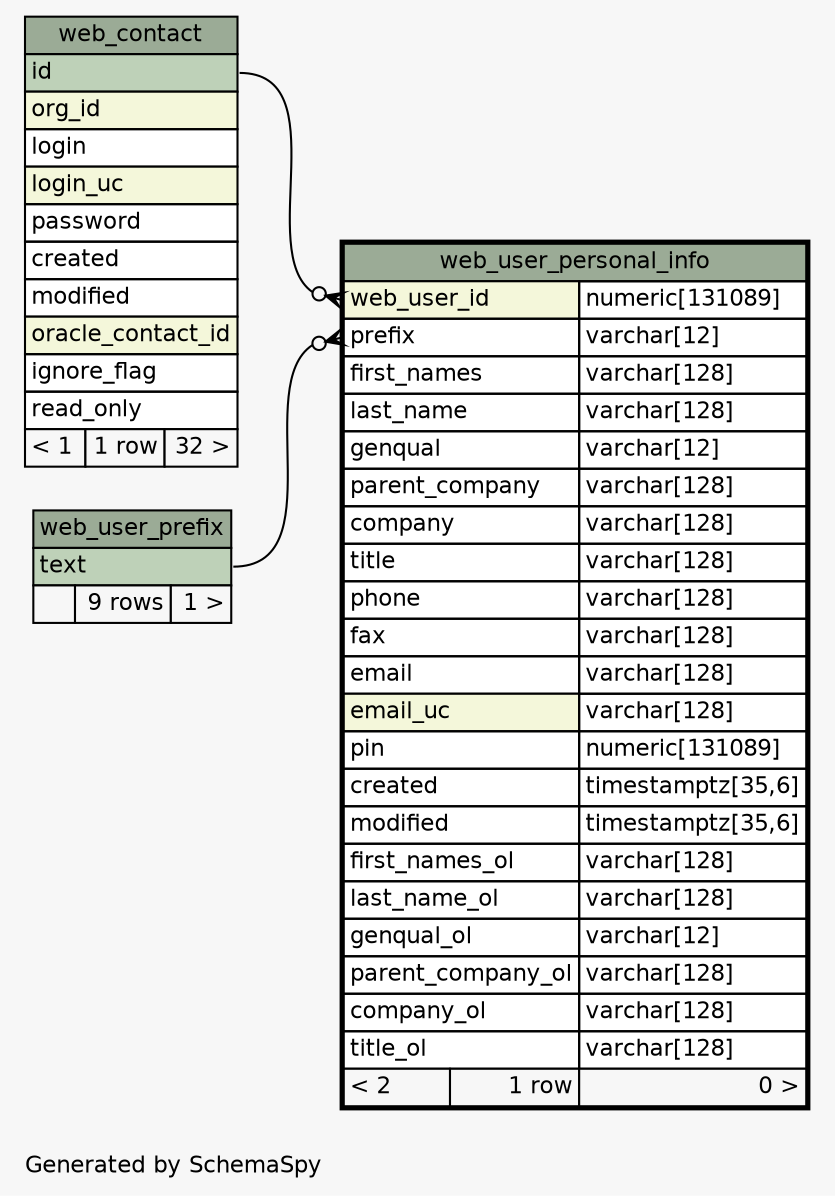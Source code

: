 // dot 2.26.0 on Linux 2.6.32-504.el6.x86_64
// SchemaSpy rev 590
digraph "oneDegreeRelationshipsDiagram" {
  graph [
    rankdir="RL"
    bgcolor="#f7f7f7"
    label="\nGenerated by SchemaSpy"
    labeljust="l"
    nodesep="0.18"
    ranksep="0.46"
    fontname="Helvetica"
    fontsize="11"
  ];
  node [
    fontname="Helvetica"
    fontsize="11"
    shape="plaintext"
  ];
  edge [
    arrowsize="0.8"
  ];
  "web_user_personal_info":"prefix":w -> "web_user_prefix":"text":e [arrowhead=none dir=back arrowtail=crowodot];
  "web_user_personal_info":"web_user_id":w -> "web_contact":"id":e [arrowhead=none dir=back arrowtail=crowodot];
  "web_contact" [
    label=<
    <TABLE BORDER="0" CELLBORDER="1" CELLSPACING="0" BGCOLOR="#ffffff">
      <TR><TD COLSPAN="3" BGCOLOR="#9bab96" ALIGN="CENTER">web_contact</TD></TR>
      <TR><TD PORT="id" COLSPAN="3" BGCOLOR="#bed1b8" ALIGN="LEFT">id</TD></TR>
      <TR><TD PORT="org_id" COLSPAN="3" BGCOLOR="#f4f7da" ALIGN="LEFT">org_id</TD></TR>
      <TR><TD PORT="login" COLSPAN="3" ALIGN="LEFT">login</TD></TR>
      <TR><TD PORT="login_uc" COLSPAN="3" BGCOLOR="#f4f7da" ALIGN="LEFT">login_uc</TD></TR>
      <TR><TD PORT="password" COLSPAN="3" ALIGN="LEFT">password</TD></TR>
      <TR><TD PORT="created" COLSPAN="3" ALIGN="LEFT">created</TD></TR>
      <TR><TD PORT="modified" COLSPAN="3" ALIGN="LEFT">modified</TD></TR>
      <TR><TD PORT="oracle_contact_id" COLSPAN="3" BGCOLOR="#f4f7da" ALIGN="LEFT">oracle_contact_id</TD></TR>
      <TR><TD PORT="ignore_flag" COLSPAN="3" ALIGN="LEFT">ignore_flag</TD></TR>
      <TR><TD PORT="read_only" COLSPAN="3" ALIGN="LEFT">read_only</TD></TR>
      <TR><TD ALIGN="LEFT" BGCOLOR="#f7f7f7">&lt; 1</TD><TD ALIGN="RIGHT" BGCOLOR="#f7f7f7">1 row</TD><TD ALIGN="RIGHT" BGCOLOR="#f7f7f7">32 &gt;</TD></TR>
    </TABLE>>
    URL="web_contact.html"
    tooltip="web_contact"
  ];
  "web_user_personal_info" [
    label=<
    <TABLE BORDER="2" CELLBORDER="1" CELLSPACING="0" BGCOLOR="#ffffff">
      <TR><TD COLSPAN="3" BGCOLOR="#9bab96" ALIGN="CENTER">web_user_personal_info</TD></TR>
      <TR><TD PORT="web_user_id" COLSPAN="2" BGCOLOR="#f4f7da" ALIGN="LEFT">web_user_id</TD><TD PORT="web_user_id.type" ALIGN="LEFT">numeric[131089]</TD></TR>
      <TR><TD PORT="prefix" COLSPAN="2" ALIGN="LEFT">prefix</TD><TD PORT="prefix.type" ALIGN="LEFT">varchar[12]</TD></TR>
      <TR><TD PORT="first_names" COLSPAN="2" ALIGN="LEFT">first_names</TD><TD PORT="first_names.type" ALIGN="LEFT">varchar[128]</TD></TR>
      <TR><TD PORT="last_name" COLSPAN="2" ALIGN="LEFT">last_name</TD><TD PORT="last_name.type" ALIGN="LEFT">varchar[128]</TD></TR>
      <TR><TD PORT="genqual" COLSPAN="2" ALIGN="LEFT">genqual</TD><TD PORT="genqual.type" ALIGN="LEFT">varchar[12]</TD></TR>
      <TR><TD PORT="parent_company" COLSPAN="2" ALIGN="LEFT">parent_company</TD><TD PORT="parent_company.type" ALIGN="LEFT">varchar[128]</TD></TR>
      <TR><TD PORT="company" COLSPAN="2" ALIGN="LEFT">company</TD><TD PORT="company.type" ALIGN="LEFT">varchar[128]</TD></TR>
      <TR><TD PORT="title" COLSPAN="2" ALIGN="LEFT">title</TD><TD PORT="title.type" ALIGN="LEFT">varchar[128]</TD></TR>
      <TR><TD PORT="phone" COLSPAN="2" ALIGN="LEFT">phone</TD><TD PORT="phone.type" ALIGN="LEFT">varchar[128]</TD></TR>
      <TR><TD PORT="fax" COLSPAN="2" ALIGN="LEFT">fax</TD><TD PORT="fax.type" ALIGN="LEFT">varchar[128]</TD></TR>
      <TR><TD PORT="email" COLSPAN="2" ALIGN="LEFT">email</TD><TD PORT="email.type" ALIGN="LEFT">varchar[128]</TD></TR>
      <TR><TD PORT="email_uc" COLSPAN="2" BGCOLOR="#f4f7da" ALIGN="LEFT">email_uc</TD><TD PORT="email_uc.type" ALIGN="LEFT">varchar[128]</TD></TR>
      <TR><TD PORT="pin" COLSPAN="2" ALIGN="LEFT">pin</TD><TD PORT="pin.type" ALIGN="LEFT">numeric[131089]</TD></TR>
      <TR><TD PORT="created" COLSPAN="2" ALIGN="LEFT">created</TD><TD PORT="created.type" ALIGN="LEFT">timestamptz[35,6]</TD></TR>
      <TR><TD PORT="modified" COLSPAN="2" ALIGN="LEFT">modified</TD><TD PORT="modified.type" ALIGN="LEFT">timestamptz[35,6]</TD></TR>
      <TR><TD PORT="first_names_ol" COLSPAN="2" ALIGN="LEFT">first_names_ol</TD><TD PORT="first_names_ol.type" ALIGN="LEFT">varchar[128]</TD></TR>
      <TR><TD PORT="last_name_ol" COLSPAN="2" ALIGN="LEFT">last_name_ol</TD><TD PORT="last_name_ol.type" ALIGN="LEFT">varchar[128]</TD></TR>
      <TR><TD PORT="genqual_ol" COLSPAN="2" ALIGN="LEFT">genqual_ol</TD><TD PORT="genqual_ol.type" ALIGN="LEFT">varchar[12]</TD></TR>
      <TR><TD PORT="parent_company_ol" COLSPAN="2" ALIGN="LEFT">parent_company_ol</TD><TD PORT="parent_company_ol.type" ALIGN="LEFT">varchar[128]</TD></TR>
      <TR><TD PORT="company_ol" COLSPAN="2" ALIGN="LEFT">company_ol</TD><TD PORT="company_ol.type" ALIGN="LEFT">varchar[128]</TD></TR>
      <TR><TD PORT="title_ol" COLSPAN="2" ALIGN="LEFT">title_ol</TD><TD PORT="title_ol.type" ALIGN="LEFT">varchar[128]</TD></TR>
      <TR><TD ALIGN="LEFT" BGCOLOR="#f7f7f7">&lt; 2</TD><TD ALIGN="RIGHT" BGCOLOR="#f7f7f7">1 row</TD><TD ALIGN="RIGHT" BGCOLOR="#f7f7f7">0 &gt;</TD></TR>
    </TABLE>>
    URL="web_user_personal_info.html"
    tooltip="web_user_personal_info"
  ];
  "web_user_prefix" [
    label=<
    <TABLE BORDER="0" CELLBORDER="1" CELLSPACING="0" BGCOLOR="#ffffff">
      <TR><TD COLSPAN="3" BGCOLOR="#9bab96" ALIGN="CENTER">web_user_prefix</TD></TR>
      <TR><TD PORT="text" COLSPAN="3" BGCOLOR="#bed1b8" ALIGN="LEFT">text</TD></TR>
      <TR><TD ALIGN="LEFT" BGCOLOR="#f7f7f7">  </TD><TD ALIGN="RIGHT" BGCOLOR="#f7f7f7">9 rows</TD><TD ALIGN="RIGHT" BGCOLOR="#f7f7f7">1 &gt;</TD></TR>
    </TABLE>>
    URL="web_user_prefix.html"
    tooltip="web_user_prefix"
  ];
}
